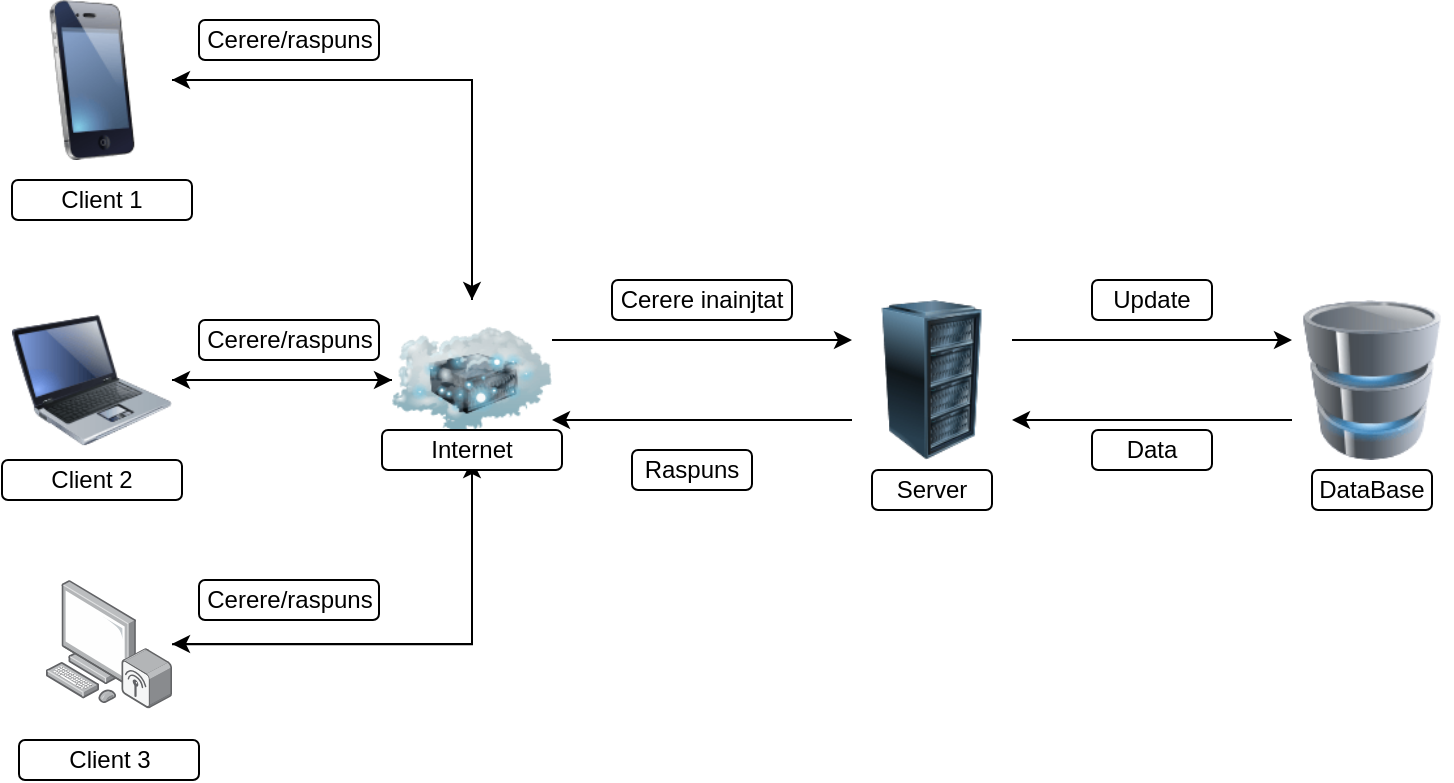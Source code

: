 <mxfile version="26.2.9">
  <diagram name="Page-1" id="5f0bae14-7c28-e335-631c-24af17079c00">
    <mxGraphModel dx="629" dy="355" grid="1" gridSize="10" guides="1" tooltips="1" connect="1" arrows="1" fold="1" page="1" pageScale="1" pageWidth="1100" pageHeight="850" background="none" math="0" shadow="0">
      <root>
        <mxCell id="0" />
        <mxCell id="1" parent="0" />
        <mxCell id="Vp3CijbbaJ5T1hP7bo3P-24" style="edgeStyle=orthogonalEdgeStyle;rounded=0;orthogonalLoop=1;jettySize=auto;html=1;entryX=0;entryY=0.5;entryDx=0;entryDy=0;" edge="1" parent="1" source="Vp3CijbbaJ5T1hP7bo3P-17" target="Vp3CijbbaJ5T1hP7bo3P-20">
          <mxGeometry relative="1" as="geometry" />
        </mxCell>
        <mxCell id="Vp3CijbbaJ5T1hP7bo3P-17" value="" style="image;html=1;image=img/lib/clip_art/computers/Laptop_128x128.png" vertex="1" parent="1">
          <mxGeometry x="100" y="350" width="80" height="80" as="geometry" />
        </mxCell>
        <mxCell id="Vp3CijbbaJ5T1hP7bo3P-51" style="edgeStyle=orthogonalEdgeStyle;rounded=0;orthogonalLoop=1;jettySize=auto;html=1;entryX=0.5;entryY=1;entryDx=0;entryDy=0;" edge="1" parent="1" source="Vp3CijbbaJ5T1hP7bo3P-18" target="Vp3CijbbaJ5T1hP7bo3P-20">
          <mxGeometry relative="1" as="geometry" />
        </mxCell>
        <mxCell id="Vp3CijbbaJ5T1hP7bo3P-18" value="" style="image;points=[];aspect=fixed;html=1;align=center;shadow=0;dashed=0;image=img/lib/allied_telesis/computer_and_terminals/Personal_Computer_Wireless.svg;" vertex="1" parent="1">
          <mxGeometry x="117" y="490" width="63" height="64.2" as="geometry" />
        </mxCell>
        <mxCell id="Vp3CijbbaJ5T1hP7bo3P-48" style="edgeStyle=orthogonalEdgeStyle;rounded=0;orthogonalLoop=1;jettySize=auto;html=1;entryX=0.5;entryY=0;entryDx=0;entryDy=0;" edge="1" parent="1" source="Vp3CijbbaJ5T1hP7bo3P-19" target="Vp3CijbbaJ5T1hP7bo3P-20">
          <mxGeometry relative="1" as="geometry" />
        </mxCell>
        <mxCell id="Vp3CijbbaJ5T1hP7bo3P-19" value="" style="image;html=1;image=img/lib/clip_art/telecommunication/iPhone_128x128.png" vertex="1" parent="1">
          <mxGeometry x="100" y="200" width="80" height="80" as="geometry" />
        </mxCell>
        <mxCell id="Vp3CijbbaJ5T1hP7bo3P-26" style="edgeStyle=orthogonalEdgeStyle;rounded=0;orthogonalLoop=1;jettySize=auto;html=1;" edge="1" parent="1" source="Vp3CijbbaJ5T1hP7bo3P-20" target="Vp3CijbbaJ5T1hP7bo3P-21">
          <mxGeometry relative="1" as="geometry">
            <Array as="points">
              <mxPoint x="450" y="370" />
              <mxPoint x="450" y="370" />
            </Array>
          </mxGeometry>
        </mxCell>
        <mxCell id="Vp3CijbbaJ5T1hP7bo3P-43" style="edgeStyle=orthogonalEdgeStyle;rounded=0;orthogonalLoop=1;jettySize=auto;html=1;" edge="1" parent="1" source="Vp3CijbbaJ5T1hP7bo3P-20">
          <mxGeometry relative="1" as="geometry">
            <mxPoint x="180" y="390" as="targetPoint" />
          </mxGeometry>
        </mxCell>
        <mxCell id="Vp3CijbbaJ5T1hP7bo3P-47" style="edgeStyle=orthogonalEdgeStyle;rounded=0;orthogonalLoop=1;jettySize=auto;html=1;exitX=0.5;exitY=0;exitDx=0;exitDy=0;entryX=1;entryY=0.5;entryDx=0;entryDy=0;" edge="1" parent="1" source="Vp3CijbbaJ5T1hP7bo3P-20" target="Vp3CijbbaJ5T1hP7bo3P-19">
          <mxGeometry relative="1" as="geometry" />
        </mxCell>
        <mxCell id="Vp3CijbbaJ5T1hP7bo3P-20" value="" style="image;html=1;image=img/lib/clip_art/networking/Cloud_Server_128x128.png" vertex="1" parent="1">
          <mxGeometry x="290" y="350" width="80" height="80" as="geometry" />
        </mxCell>
        <mxCell id="Vp3CijbbaJ5T1hP7bo3P-27" style="edgeStyle=orthogonalEdgeStyle;rounded=0;orthogonalLoop=1;jettySize=auto;html=1;" edge="1" parent="1" source="Vp3CijbbaJ5T1hP7bo3P-21" target="Vp3CijbbaJ5T1hP7bo3P-22">
          <mxGeometry relative="1" as="geometry">
            <Array as="points">
              <mxPoint x="680" y="370" />
              <mxPoint x="680" y="370" />
            </Array>
          </mxGeometry>
        </mxCell>
        <mxCell id="Vp3CijbbaJ5T1hP7bo3P-32" style="edgeStyle=orthogonalEdgeStyle;rounded=0;orthogonalLoop=1;jettySize=auto;html=1;entryX=1;entryY=0.75;entryDx=0;entryDy=0;exitX=0;exitY=0.75;exitDx=0;exitDy=0;" edge="1" parent="1" source="Vp3CijbbaJ5T1hP7bo3P-21" target="Vp3CijbbaJ5T1hP7bo3P-20">
          <mxGeometry relative="1" as="geometry">
            <mxPoint x="380" y="410" as="targetPoint" />
            <Array as="points" />
          </mxGeometry>
        </mxCell>
        <mxCell id="Vp3CijbbaJ5T1hP7bo3P-21" value="" style="image;html=1;image=img/lib/clip_art/computers/Server_Rack_128x128.png" vertex="1" parent="1">
          <mxGeometry x="520" y="350" width="80" height="80" as="geometry" />
        </mxCell>
        <mxCell id="Vp3CijbbaJ5T1hP7bo3P-29" style="edgeStyle=orthogonalEdgeStyle;rounded=0;orthogonalLoop=1;jettySize=auto;html=1;" edge="1" parent="1" source="Vp3CijbbaJ5T1hP7bo3P-22" target="Vp3CijbbaJ5T1hP7bo3P-21">
          <mxGeometry relative="1" as="geometry">
            <Array as="points">
              <mxPoint x="670" y="410" />
              <mxPoint x="670" y="410" />
            </Array>
          </mxGeometry>
        </mxCell>
        <mxCell id="Vp3CijbbaJ5T1hP7bo3P-22" value="" style="image;html=1;image=img/lib/clip_art/computers/Database_128x128.png" vertex="1" parent="1">
          <mxGeometry x="740" y="350" width="80" height="80" as="geometry" />
        </mxCell>
        <mxCell id="Vp3CijbbaJ5T1hP7bo3P-33" value="Data" style="rounded=1;whiteSpace=wrap;html=1;" vertex="1" parent="1">
          <mxGeometry x="640" y="415" width="60" height="20" as="geometry" />
        </mxCell>
        <mxCell id="Vp3CijbbaJ5T1hP7bo3P-34" value="Update" style="rounded=1;whiteSpace=wrap;html=1;" vertex="1" parent="1">
          <mxGeometry x="640" y="340" width="60" height="20" as="geometry" />
        </mxCell>
        <mxCell id="Vp3CijbbaJ5T1hP7bo3P-35" value="Cerere inainjtat" style="rounded=1;whiteSpace=wrap;html=1;" vertex="1" parent="1">
          <mxGeometry x="400" y="340" width="90" height="20" as="geometry" />
        </mxCell>
        <mxCell id="Vp3CijbbaJ5T1hP7bo3P-36" value="Raspuns" style="rounded=1;whiteSpace=wrap;html=1;" vertex="1" parent="1">
          <mxGeometry x="410" y="425" width="60" height="20" as="geometry" />
        </mxCell>
        <mxCell id="Vp3CijbbaJ5T1hP7bo3P-37" value="Server" style="rounded=1;whiteSpace=wrap;html=1;" vertex="1" parent="1">
          <mxGeometry x="530" y="435" width="60" height="20" as="geometry" />
        </mxCell>
        <mxCell id="Vp3CijbbaJ5T1hP7bo3P-38" value="DataBase" style="rounded=1;whiteSpace=wrap;html=1;" vertex="1" parent="1">
          <mxGeometry x="750" y="435" width="60" height="20" as="geometry" />
        </mxCell>
        <mxCell id="Vp3CijbbaJ5T1hP7bo3P-39" value="Client 1" style="rounded=1;whiteSpace=wrap;html=1;" vertex="1" parent="1">
          <mxGeometry x="100" y="290" width="90" height="20" as="geometry" />
        </mxCell>
        <mxCell id="Vp3CijbbaJ5T1hP7bo3P-40" value="Client 2" style="rounded=1;whiteSpace=wrap;html=1;" vertex="1" parent="1">
          <mxGeometry x="95" y="430" width="90" height="20" as="geometry" />
        </mxCell>
        <mxCell id="Vp3CijbbaJ5T1hP7bo3P-41" value="Client 3" style="rounded=1;whiteSpace=wrap;html=1;" vertex="1" parent="1">
          <mxGeometry x="103.5" y="570" width="90" height="20" as="geometry" />
        </mxCell>
        <mxCell id="Vp3CijbbaJ5T1hP7bo3P-50" style="edgeStyle=orthogonalEdgeStyle;rounded=0;orthogonalLoop=1;jettySize=auto;html=1;exitX=0.5;exitY=1;exitDx=0;exitDy=0;" edge="1" parent="1" source="Vp3CijbbaJ5T1hP7bo3P-20">
          <mxGeometry relative="1" as="geometry">
            <mxPoint x="180" y="522" as="targetPoint" />
            <Array as="points">
              <mxPoint x="330" y="522" />
              <mxPoint x="180" y="522" />
            </Array>
          </mxGeometry>
        </mxCell>
        <mxCell id="Vp3CijbbaJ5T1hP7bo3P-52" value="Cerere/raspuns" style="rounded=1;whiteSpace=wrap;html=1;" vertex="1" parent="1">
          <mxGeometry x="193.5" y="360" width="90" height="20" as="geometry" />
        </mxCell>
        <mxCell id="Vp3CijbbaJ5T1hP7bo3P-54" value="Cerere/raspuns" style="rounded=1;whiteSpace=wrap;html=1;" vertex="1" parent="1">
          <mxGeometry x="193.5" y="210" width="90" height="20" as="geometry" />
        </mxCell>
        <mxCell id="Vp3CijbbaJ5T1hP7bo3P-55" value="Cerere/raspuns" style="rounded=1;whiteSpace=wrap;html=1;" vertex="1" parent="1">
          <mxGeometry x="193.5" y="490" width="90" height="20" as="geometry" />
        </mxCell>
        <mxCell id="Vp3CijbbaJ5T1hP7bo3P-56" value="Internet" style="rounded=1;whiteSpace=wrap;html=1;" vertex="1" parent="1">
          <mxGeometry x="285" y="415" width="90" height="20" as="geometry" />
        </mxCell>
      </root>
    </mxGraphModel>
  </diagram>
</mxfile>
